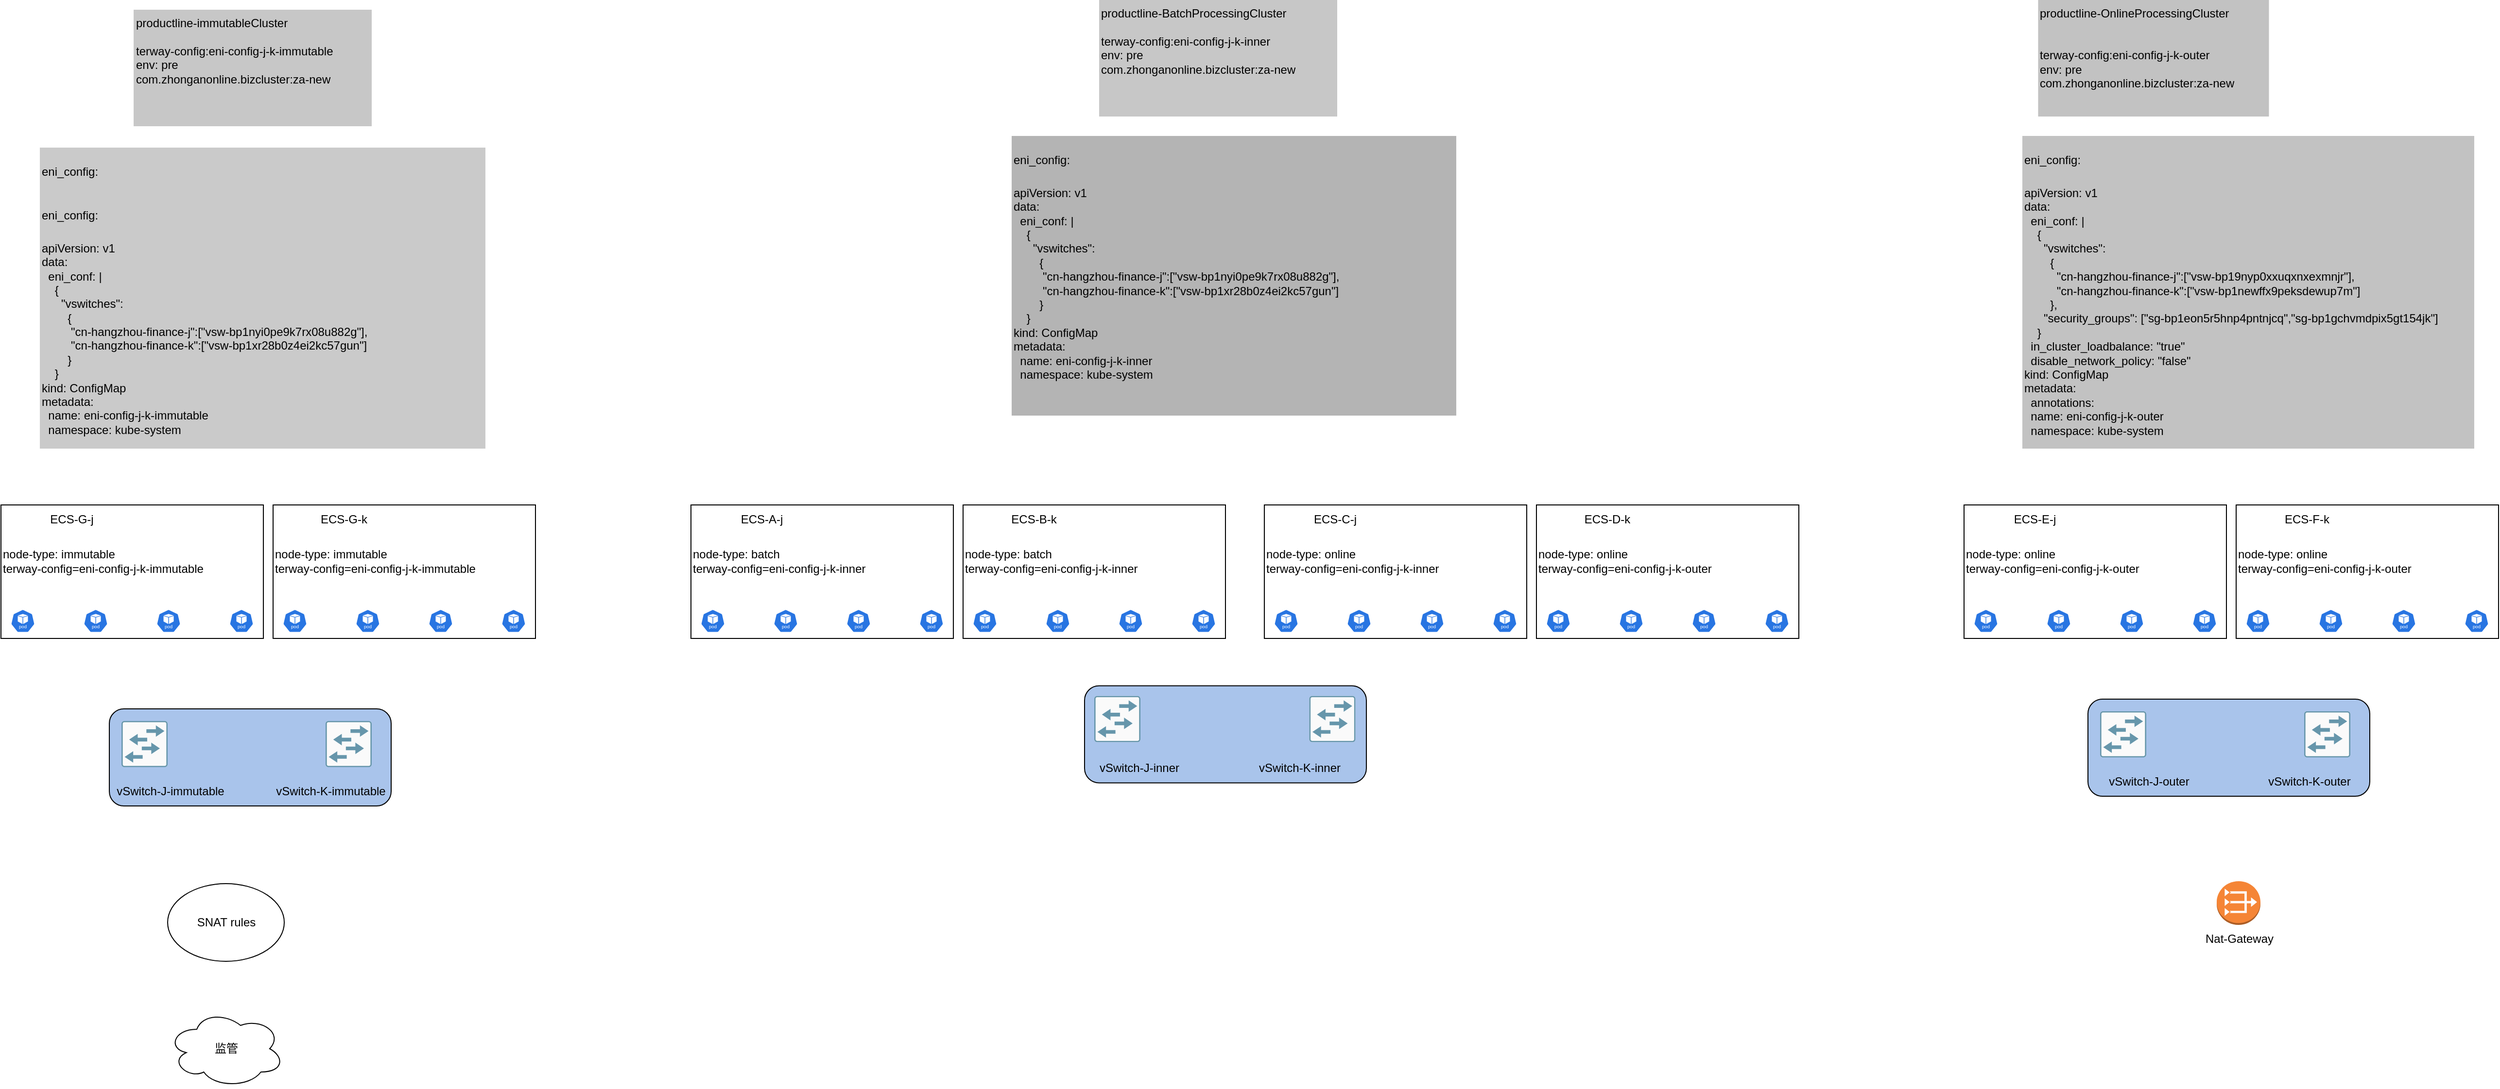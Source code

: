 <mxfile version="26.0.2">
  <diagram name="第 1 页" id="kJxC6Npdhp8nCNM10vmH">
    <mxGraphModel dx="3262" dy="2199" grid="1" gridSize="10" guides="1" tooltips="1" connect="1" arrows="1" fold="1" page="1" pageScale="1" pageWidth="827" pageHeight="1169" math="0" shadow="0">
      <root>
        <mxCell id="0" />
        <mxCell id="1" parent="0" />
        <mxCell id="A1YGVAfJYUu_LtT2yqfL-76" value="" style="rounded=1;whiteSpace=wrap;html=1;fillColor=#A9C4EB;" parent="1" vertex="1">
          <mxGeometry x="-628.5" y="340" width="290" height="100" as="geometry" />
        </mxCell>
        <mxCell id="A1YGVAfJYUu_LtT2yqfL-10" value="&lt;h1 style=&quot;margin-top: 0px;&quot;&gt;&lt;span style=&quot;font-size: 12px; font-weight: 400;&quot;&gt;eni_config:&lt;/span&gt;&lt;/h1&gt;&lt;div&gt;&lt;h1 style=&quot;margin-top: 0px;&quot;&gt;&lt;span style=&quot;font-size: 12px; font-weight: 400;&quot;&gt;eni_config:&lt;/span&gt;&lt;/h1&gt;&lt;div&gt;&lt;div&gt;apiVersion: v1&lt;/div&gt;&lt;div&gt;data:&lt;/div&gt;&lt;div&gt;&amp;nbsp; eni_conf: |&lt;/div&gt;&lt;div&gt;&amp;nbsp; &amp;nbsp; {&lt;/div&gt;&lt;div&gt;&amp;nbsp; &amp;nbsp; &amp;nbsp; &quot;vswitches&quot;:&lt;/div&gt;&lt;div&gt;&amp;nbsp; &amp;nbsp; &amp;nbsp; &amp;nbsp; {&lt;/div&gt;&lt;div&gt;&amp;nbsp; &amp;nbsp; &amp;nbsp; &amp;nbsp; &amp;nbsp;&quot;cn-hangzhou-finance-j&quot;:[&quot;vsw-bp1nyi0pe9k7rx08u882g&quot;],&lt;/div&gt;&lt;div&gt;&amp;nbsp; &amp;nbsp; &amp;nbsp; &amp;nbsp; &amp;nbsp;&quot;cn-hangzhou-finance-k&quot;:[&quot;vsw-bp1xr28b0z4ei2kc57gun&quot;]&lt;/div&gt;&lt;div&gt;&amp;nbsp; &amp;nbsp; &amp;nbsp; &amp;nbsp; }&lt;/div&gt;&lt;div&gt;&amp;nbsp; &amp;nbsp; }&lt;/div&gt;&lt;div&gt;kind: ConfigMap&lt;/div&gt;&lt;div&gt;metadata:&lt;/div&gt;&lt;div&gt;&amp;nbsp; name: eni-config-j-k-&lt;span style=&quot;text-align: center; background-color: transparent; color: light-dark(rgb(0, 0, 0), rgb(255, 255, 255));&quot;&gt;immutable&lt;/span&gt;&lt;/div&gt;&lt;div&gt;&amp;nbsp; namespace: kube-system&lt;/div&gt;&lt;/div&gt;&lt;div&gt;&lt;br&gt;&lt;/div&gt;&lt;/div&gt;" style="text;html=1;whiteSpace=wrap;overflow=hidden;rounded=0;fillColor=#CACACA;" parent="1" vertex="1">
          <mxGeometry x="-700" y="-238" width="458.5" height="310" as="geometry" />
        </mxCell>
        <mxCell id="A1YGVAfJYUu_LtT2yqfL-11" value="&lt;h1 style=&quot;margin-top: 0px;&quot;&gt;&lt;span style=&quot;font-size: 12px; font-weight: 400;&quot;&gt;eni_config:&lt;/span&gt;&lt;/h1&gt;&lt;div&gt;&lt;div&gt;apiVersion: v1&lt;/div&gt;&lt;div&gt;data:&lt;/div&gt;&lt;div&gt;&amp;nbsp; eni_conf: |&lt;/div&gt;&lt;div&gt;&amp;nbsp; &amp;nbsp; {&lt;/div&gt;&lt;div&gt;&amp;nbsp; &amp;nbsp; &amp;nbsp; &quot;vswitches&quot;:&lt;/div&gt;&lt;div&gt;&amp;nbsp; &amp;nbsp; &amp;nbsp; &amp;nbsp; {&lt;/div&gt;&lt;div&gt;&amp;nbsp; &amp;nbsp; &amp;nbsp; &amp;nbsp; &amp;nbsp; &quot;cn-hangzhou-finance-j&quot;:[&quot;vsw-bp19nyp0xxuqxnxexmnjr&quot;],&lt;/div&gt;&lt;div&gt;&amp;nbsp; &amp;nbsp; &amp;nbsp; &amp;nbsp; &amp;nbsp; &quot;cn-hangzhou-finance-k&quot;:[&quot;vsw-bp1newffx9peksdewup7m&quot;]&lt;/div&gt;&lt;div&gt;&amp;nbsp; &amp;nbsp; &amp;nbsp; &amp;nbsp; },&lt;/div&gt;&lt;div&gt;&amp;nbsp; &amp;nbsp; &amp;nbsp; &quot;security_groups&quot;: [&quot;sg-bp1eon5r5hnp4pntnjcq&quot;,&quot;sg-bp1gchvmdpix5gt154jk&quot;]&lt;/div&gt;&lt;div&gt;&amp;nbsp; &amp;nbsp; }&lt;/div&gt;&lt;div&gt;&amp;nbsp; in_cluster_loadbalance: &quot;true&quot;&lt;/div&gt;&lt;div&gt;&amp;nbsp; disable_network_policy: &quot;false&quot;&lt;/div&gt;&lt;div&gt;kind: ConfigMap&lt;/div&gt;&lt;div&gt;metadata:&lt;/div&gt;&lt;div&gt;&amp;nbsp; annotations:&lt;/div&gt;&lt;div&gt;&amp;nbsp; name: eni-config-j-k-outer&lt;/div&gt;&lt;div&gt;&amp;nbsp; namespace: kube-system&lt;/div&gt;&lt;/div&gt;&lt;div&gt;&lt;br&gt;&lt;/div&gt;" style="text;html=1;whiteSpace=wrap;overflow=hidden;rounded=0;fillColor=#C2C2C2;" parent="1" vertex="1">
          <mxGeometry x="1340" y="-250" width="465" height="322" as="geometry" />
        </mxCell>
        <mxCell id="A1YGVAfJYUu_LtT2yqfL-12" value="Nat-Gateway&lt;div&gt;&lt;br&gt;&lt;/div&gt;" style="outlineConnect=0;dashed=0;verticalLabelPosition=bottom;verticalAlign=top;align=center;html=1;shape=mxgraph.aws3.vpc_nat_gateway;fillColor=#F58536;gradientColor=none;" parent="1" vertex="1">
          <mxGeometry x="1540" y="517.5" width="45" height="45" as="geometry" />
        </mxCell>
        <mxCell id="A1YGVAfJYUu_LtT2yqfL-58" value="监管" style="ellipse;shape=cloud;whiteSpace=wrap;html=1;" parent="1" vertex="1">
          <mxGeometry x="-568.5" y="650" width="120" height="80" as="geometry" />
        </mxCell>
        <mxCell id="A1YGVAfJYUu_LtT2yqfL-59" value="" style="sketch=0;points=[[0.015,0.015,0],[0.985,0.015,0],[0.985,0.985,0],[0.015,0.985,0],[0.25,0,0],[0.5,0,0],[0.75,0,0],[1,0.25,0],[1,0.5,0],[1,0.75,0],[0.75,1,0],[0.5,1,0],[0.25,1,0],[0,0.75,0],[0,0.5,0],[0,0.25,0]];verticalLabelPosition=bottom;html=1;verticalAlign=top;aspect=fixed;align=center;pointerEvents=1;shape=mxgraph.cisco19.rect;prIcon=workgroup_switch;fillColor=#FAFAFA;strokeColor=#6696AB;" parent="1" vertex="1">
          <mxGeometry x="-616" y="352.5" width="47.5" height="47.5" as="geometry" />
        </mxCell>
        <mxCell id="A1YGVAfJYUu_LtT2yqfL-66" value="vSwitch-J-immutable" style="text;html=1;align=center;verticalAlign=middle;whiteSpace=wrap;rounded=0;" parent="1" vertex="1">
          <mxGeometry x="-628.5" y="410" width="125" height="30" as="geometry" />
        </mxCell>
        <mxCell id="A1YGVAfJYUu_LtT2yqfL-67" value="vSwitch-K-immutable" style="text;html=1;align=center;verticalAlign=middle;whiteSpace=wrap;rounded=0;" parent="1" vertex="1">
          <mxGeometry x="-458.5" y="410" width="115" height="30" as="geometry" />
        </mxCell>
        <mxCell id="A1YGVAfJYUu_LtT2yqfL-68" value="" style="sketch=0;points=[[0.015,0.015,0],[0.985,0.015,0],[0.985,0.985,0],[0.015,0.985,0],[0.25,0,0],[0.5,0,0],[0.75,0,0],[1,0.25,0],[1,0.5,0],[1,0.75,0],[0.75,1,0],[0.5,1,0],[0.25,1,0],[0,0.75,0],[0,0.5,0],[0,0.25,0]];verticalLabelPosition=bottom;html=1;verticalAlign=top;aspect=fixed;align=center;pointerEvents=1;shape=mxgraph.cisco19.rect;prIcon=workgroup_switch;fillColor=#FAFAFA;strokeColor=#6696AB;" parent="1" vertex="1">
          <mxGeometry x="-406" y="352.5" width="47.5" height="47.5" as="geometry" />
        </mxCell>
        <mxCell id="A1YGVAfJYUu_LtT2yqfL-77" value="&lt;h1 style=&quot;margin-top: 0px;&quot;&gt;&lt;span style=&quot;font-size: 12px; font-weight: 400;&quot;&gt;eni_config:&lt;/span&gt;&lt;/h1&gt;&lt;div&gt;&lt;div&gt;apiVersion: v1&lt;/div&gt;&lt;div&gt;data:&lt;/div&gt;&lt;div&gt;&amp;nbsp; eni_conf: |&lt;/div&gt;&lt;div&gt;&amp;nbsp; &amp;nbsp; {&lt;/div&gt;&lt;div&gt;&amp;nbsp; &amp;nbsp; &amp;nbsp; &quot;vswitches&quot;:&lt;/div&gt;&lt;div&gt;&amp;nbsp; &amp;nbsp; &amp;nbsp; &amp;nbsp; {&lt;/div&gt;&lt;div&gt;&amp;nbsp; &amp;nbsp; &amp;nbsp; &amp;nbsp; &amp;nbsp;&quot;cn-hangzhou-finance-j&quot;:[&quot;vsw-bp1nyi0pe9k7rx08u882g&quot;],&lt;/div&gt;&lt;div&gt;&amp;nbsp; &amp;nbsp; &amp;nbsp; &amp;nbsp; &amp;nbsp;&quot;cn-hangzhou-finance-k&quot;:[&quot;vsw-bp1xr28b0z4ei2kc57gun&quot;]&lt;/div&gt;&lt;div&gt;&amp;nbsp; &amp;nbsp; &amp;nbsp; &amp;nbsp; }&lt;/div&gt;&lt;div&gt;&amp;nbsp; &amp;nbsp; }&lt;/div&gt;&lt;div&gt;kind: ConfigMap&lt;/div&gt;&lt;div&gt;metadata:&lt;/div&gt;&lt;div&gt;&amp;nbsp; name: eni-config-j-k-inner&lt;/div&gt;&lt;div&gt;&amp;nbsp; namespace: kube-system&lt;/div&gt;&lt;/div&gt;&lt;div&gt;&lt;br&gt;&lt;/div&gt;" style="text;html=1;whiteSpace=wrap;overflow=hidden;rounded=0;shadow=0;fillColor=#B4B4B4;" parent="1" vertex="1">
          <mxGeometry x="300" y="-250" width="457.5" height="288" as="geometry" />
        </mxCell>
        <mxCell id="A1YGVAfJYUu_LtT2yqfL-96" value="" style="rounded=1;whiteSpace=wrap;html=1;fillColor=#A9C4EB;" parent="1" vertex="1">
          <mxGeometry x="375" y="316.25" width="290" height="100" as="geometry" />
        </mxCell>
        <mxCell id="A1YGVAfJYUu_LtT2yqfL-97" value="" style="sketch=0;points=[[0.015,0.015,0],[0.985,0.015,0],[0.985,0.985,0],[0.015,0.985,0],[0.25,0,0],[0.5,0,0],[0.75,0,0],[1,0.25,0],[1,0.5,0],[1,0.75,0],[0.75,1,0],[0.5,1,0],[0.25,1,0],[0,0.75,0],[0,0.5,0],[0,0.25,0]];verticalLabelPosition=bottom;html=1;verticalAlign=top;aspect=fixed;align=center;pointerEvents=1;shape=mxgraph.cisco19.rect;prIcon=workgroup_switch;fillColor=#FAFAFA;strokeColor=#6696AB;" parent="1" vertex="1">
          <mxGeometry x="385" y="326.75" width="47.5" height="47.5" as="geometry" />
        </mxCell>
        <mxCell id="A1YGVAfJYUu_LtT2yqfL-98" value="vSwitch-J-inner" style="text;html=1;align=center;verticalAlign=middle;whiteSpace=wrap;rounded=0;" parent="1" vertex="1">
          <mxGeometry x="368.75" y="386.25" width="125" height="30" as="geometry" />
        </mxCell>
        <mxCell id="A1YGVAfJYUu_LtT2yqfL-99" value="vSwitch-K-inner" style="text;html=1;align=center;verticalAlign=middle;whiteSpace=wrap;rounded=0;" parent="1" vertex="1">
          <mxGeometry x="538.75" y="386.25" width="115" height="30" as="geometry" />
        </mxCell>
        <mxCell id="A1YGVAfJYUu_LtT2yqfL-100" value="" style="sketch=0;points=[[0.015,0.015,0],[0.985,0.015,0],[0.985,0.985,0],[0.015,0.985,0],[0.25,0,0],[0.5,0,0],[0.75,0,0],[1,0.25,0],[1,0.5,0],[1,0.75,0],[0.75,1,0],[0.5,1,0],[0.25,1,0],[0,0.75,0],[0,0.5,0],[0,0.25,0]];verticalLabelPosition=bottom;html=1;verticalAlign=top;aspect=fixed;align=center;pointerEvents=1;shape=mxgraph.cisco19.rect;prIcon=workgroup_switch;fillColor=#FAFAFA;strokeColor=#6696AB;" parent="1" vertex="1">
          <mxGeometry x="606.25" y="326.75" width="47.5" height="47.5" as="geometry" />
        </mxCell>
        <mxCell id="A1YGVAfJYUu_LtT2yqfL-101" value="" style="rounded=1;whiteSpace=wrap;html=1;fillColor=#A9C4EB;" parent="1" vertex="1">
          <mxGeometry x="1407.5" y="330" width="290" height="100" as="geometry" />
        </mxCell>
        <mxCell id="A1YGVAfJYUu_LtT2yqfL-102" value="" style="sketch=0;points=[[0.015,0.015,0],[0.985,0.015,0],[0.985,0.985,0],[0.015,0.985,0],[0.25,0,0],[0.5,0,0],[0.75,0,0],[1,0.25,0],[1,0.5,0],[1,0.75,0],[0.75,1,0],[0.5,1,0],[0.25,1,0],[0,0.75,0],[0,0.5,0],[0,0.25,0]];verticalLabelPosition=bottom;html=1;verticalAlign=top;aspect=fixed;align=center;pointerEvents=1;shape=mxgraph.cisco19.rect;prIcon=workgroup_switch;fillColor=#FAFAFA;strokeColor=#6696AB;" parent="1" vertex="1">
          <mxGeometry x="1420" y="342.5" width="47.5" height="47.5" as="geometry" />
        </mxCell>
        <mxCell id="A1YGVAfJYUu_LtT2yqfL-103" value="vSwitch-J-outer" style="text;html=1;align=center;verticalAlign=middle;whiteSpace=wrap;rounded=0;" parent="1" vertex="1">
          <mxGeometry x="1407.5" y="400" width="125" height="30" as="geometry" />
        </mxCell>
        <mxCell id="A1YGVAfJYUu_LtT2yqfL-104" value="vSwitch-K-outer" style="text;html=1;align=center;verticalAlign=middle;whiteSpace=wrap;rounded=0;" parent="1" vertex="1">
          <mxGeometry x="1577.5" y="400" width="115" height="30" as="geometry" />
        </mxCell>
        <mxCell id="A1YGVAfJYUu_LtT2yqfL-105" value="" style="sketch=0;points=[[0.015,0.015,0],[0.985,0.015,0],[0.985,0.985,0],[0.015,0.985,0],[0.25,0,0],[0.5,0,0],[0.75,0,0],[1,0.25,0],[1,0.5,0],[1,0.75,0],[0.75,1,0],[0.5,1,0],[0.25,1,0],[0,0.75,0],[0,0.5,0],[0,0.25,0]];verticalLabelPosition=bottom;html=1;verticalAlign=top;aspect=fixed;align=center;pointerEvents=1;shape=mxgraph.cisco19.rect;prIcon=workgroup_switch;fillColor=#FAFAFA;strokeColor=#6696AB;" parent="1" vertex="1">
          <mxGeometry x="1630" y="342.5" width="47.5" height="47.5" as="geometry" />
        </mxCell>
        <mxCell id="A1YGVAfJYUu_LtT2yqfL-107" value="productline-BatchProcessingCluster&lt;div&gt;&lt;br&gt;&lt;/div&gt;&lt;div&gt;terway-config:eni-config-j-k-inner&lt;/div&gt;&lt;div&gt;env: pre&lt;/div&gt;&lt;div&gt;com.zhonganonline.bizcluster:za-new&lt;/div&gt;" style="text;html=1;whiteSpace=wrap;overflow=hidden;rounded=0;fillColor=#C7C7C7;" parent="1" vertex="1">
          <mxGeometry x="390" y="-390" width="245" height="120" as="geometry" />
        </mxCell>
        <mxCell id="A1YGVAfJYUu_LtT2yqfL-108" value="productline-OnlineProcessingCluster&lt;div&gt;&lt;br&gt;&lt;/div&gt;&lt;div&gt;&lt;br&gt;&lt;/div&gt;&lt;div&gt;&lt;div&gt;terway-config:eni-config-j-k-outer&lt;/div&gt;&lt;div&gt;env: pre&lt;/div&gt;&lt;div&gt;com.zhonganonline.bizcluster:za-new&lt;/div&gt;&lt;/div&gt;" style="text;html=1;whiteSpace=wrap;overflow=hidden;rounded=0;fillColor=#C2C2C2;" parent="1" vertex="1">
          <mxGeometry x="1356.25" y="-390" width="237.5" height="120" as="geometry" />
        </mxCell>
        <mxCell id="-Lj7xmVzGtkv0svPta-1-4" value="" style="group" vertex="1" connectable="0" parent="1">
          <mxGeometry x="-30" y="130" width="270" height="137.5" as="geometry" />
        </mxCell>
        <mxCell id="A1YGVAfJYUu_LtT2yqfL-1" value="" style="rounded=0;whiteSpace=wrap;html=1;" parent="-Lj7xmVzGtkv0svPta-1-4" vertex="1">
          <mxGeometry width="270" height="137.5" as="geometry" />
        </mxCell>
        <mxCell id="A1YGVAfJYUu_LtT2yqfL-13" value="" style="aspect=fixed;sketch=0;html=1;dashed=0;whitespace=wrap;verticalLabelPosition=bottom;verticalAlign=top;fillColor=#2875E2;strokeColor=#ffffff;points=[[0.005,0.63,0],[0.1,0.2,0],[0.9,0.2,0],[0.5,0,0],[0.995,0.63,0],[0.72,0.99,0],[0.5,1,0],[0.28,0.99,0]];shape=mxgraph.kubernetes.icon2;kubernetesLabel=1;prIcon=pod" parent="-Lj7xmVzGtkv0svPta-1-4" vertex="1">
          <mxGeometry x="10" y="107.5" width="25" height="24" as="geometry" />
        </mxCell>
        <mxCell id="A1YGVAfJYUu_LtT2yqfL-14" value="" style="aspect=fixed;sketch=0;html=1;dashed=0;whitespace=wrap;verticalLabelPosition=bottom;verticalAlign=top;fillColor=#2875E2;strokeColor=#ffffff;points=[[0.005,0.63,0],[0.1,0.2,0],[0.9,0.2,0],[0.5,0,0],[0.995,0.63,0],[0.72,0.99,0],[0.5,1,0],[0.28,0.99,0]];shape=mxgraph.kubernetes.icon2;kubernetesLabel=1;prIcon=pod" parent="-Lj7xmVzGtkv0svPta-1-4" vertex="1">
          <mxGeometry x="85" y="107.5" width="25" height="24" as="geometry" />
        </mxCell>
        <mxCell id="A1YGVAfJYUu_LtT2yqfL-15" value="" style="aspect=fixed;sketch=0;html=1;dashed=0;whitespace=wrap;verticalLabelPosition=bottom;verticalAlign=top;fillColor=#2875E2;strokeColor=#ffffff;points=[[0.005,0.63,0],[0.1,0.2,0],[0.9,0.2,0],[0.5,0,0],[0.995,0.63,0],[0.72,0.99,0],[0.5,1,0],[0.28,0.99,0]];shape=mxgraph.kubernetes.icon2;kubernetesLabel=1;prIcon=pod" parent="-Lj7xmVzGtkv0svPta-1-4" vertex="1">
          <mxGeometry x="235" y="107.5" width="25" height="24" as="geometry" />
        </mxCell>
        <mxCell id="A1YGVAfJYUu_LtT2yqfL-16" value="" style="aspect=fixed;sketch=0;html=1;dashed=0;whitespace=wrap;verticalLabelPosition=bottom;verticalAlign=top;fillColor=#2875E2;strokeColor=#ffffff;points=[[0.005,0.63,0],[0.1,0.2,0],[0.9,0.2,0],[0.5,0,0],[0.995,0.63,0],[0.72,0.99,0],[0.5,1,0],[0.28,0.99,0]];shape=mxgraph.kubernetes.icon2;kubernetesLabel=1;prIcon=pod" parent="-Lj7xmVzGtkv0svPta-1-4" vertex="1">
          <mxGeometry x="160" y="107.5" width="25" height="24" as="geometry" />
        </mxCell>
        <mxCell id="A1YGVAfJYUu_LtT2yqfL-38" value="ECS-A-j" style="text;html=1;align=center;verticalAlign=middle;whiteSpace=wrap;rounded=0;" parent="-Lj7xmVzGtkv0svPta-1-4" vertex="1">
          <mxGeometry x="42.5" width="60" height="30" as="geometry" />
        </mxCell>
        <mxCell id="A1YGVAfJYUu_LtT2yqfL-114" value="node-type: batch&lt;div&gt;terway-config=eni-config-j-k-inner&lt;/div&gt;" style="text;html=1;align=left;verticalAlign=middle;whiteSpace=wrap;rounded=0;" parent="-Lj7xmVzGtkv0svPta-1-4" vertex="1">
          <mxGeometry y="37.5" width="220" height="41.25" as="geometry" />
        </mxCell>
        <mxCell id="-Lj7xmVzGtkv0svPta-1-7" value="" style="group" vertex="1" connectable="0" parent="1">
          <mxGeometry x="250" y="130" width="270" height="137.5" as="geometry" />
        </mxCell>
        <mxCell id="-Lj7xmVzGtkv0svPta-1-8" value="" style="rounded=0;whiteSpace=wrap;html=1;" vertex="1" parent="-Lj7xmVzGtkv0svPta-1-7">
          <mxGeometry width="270" height="137.5" as="geometry" />
        </mxCell>
        <mxCell id="-Lj7xmVzGtkv0svPta-1-9" value="" style="aspect=fixed;sketch=0;html=1;dashed=0;whitespace=wrap;verticalLabelPosition=bottom;verticalAlign=top;fillColor=#2875E2;strokeColor=#ffffff;points=[[0.005,0.63,0],[0.1,0.2,0],[0.9,0.2,0],[0.5,0,0],[0.995,0.63,0],[0.72,0.99,0],[0.5,1,0],[0.28,0.99,0]];shape=mxgraph.kubernetes.icon2;kubernetesLabel=1;prIcon=pod" vertex="1" parent="-Lj7xmVzGtkv0svPta-1-7">
          <mxGeometry x="10" y="107.5" width="25" height="24" as="geometry" />
        </mxCell>
        <mxCell id="-Lj7xmVzGtkv0svPta-1-10" value="" style="aspect=fixed;sketch=0;html=1;dashed=0;whitespace=wrap;verticalLabelPosition=bottom;verticalAlign=top;fillColor=#2875E2;strokeColor=#ffffff;points=[[0.005,0.63,0],[0.1,0.2,0],[0.9,0.2,0],[0.5,0,0],[0.995,0.63,0],[0.72,0.99,0],[0.5,1,0],[0.28,0.99,0]];shape=mxgraph.kubernetes.icon2;kubernetesLabel=1;prIcon=pod" vertex="1" parent="-Lj7xmVzGtkv0svPta-1-7">
          <mxGeometry x="85" y="107.5" width="25" height="24" as="geometry" />
        </mxCell>
        <mxCell id="-Lj7xmVzGtkv0svPta-1-11" value="" style="aspect=fixed;sketch=0;html=1;dashed=0;whitespace=wrap;verticalLabelPosition=bottom;verticalAlign=top;fillColor=#2875E2;strokeColor=#ffffff;points=[[0.005,0.63,0],[0.1,0.2,0],[0.9,0.2,0],[0.5,0,0],[0.995,0.63,0],[0.72,0.99,0],[0.5,1,0],[0.28,0.99,0]];shape=mxgraph.kubernetes.icon2;kubernetesLabel=1;prIcon=pod" vertex="1" parent="-Lj7xmVzGtkv0svPta-1-7">
          <mxGeometry x="235" y="107.5" width="25" height="24" as="geometry" />
        </mxCell>
        <mxCell id="-Lj7xmVzGtkv0svPta-1-12" value="" style="aspect=fixed;sketch=0;html=1;dashed=0;whitespace=wrap;verticalLabelPosition=bottom;verticalAlign=top;fillColor=#2875E2;strokeColor=#ffffff;points=[[0.005,0.63,0],[0.1,0.2,0],[0.9,0.2,0],[0.5,0,0],[0.995,0.63,0],[0.72,0.99,0],[0.5,1,0],[0.28,0.99,0]];shape=mxgraph.kubernetes.icon2;kubernetesLabel=1;prIcon=pod" vertex="1" parent="-Lj7xmVzGtkv0svPta-1-7">
          <mxGeometry x="160" y="107.5" width="25" height="24" as="geometry" />
        </mxCell>
        <mxCell id="-Lj7xmVzGtkv0svPta-1-13" value="ECS-B-k" style="text;html=1;align=center;verticalAlign=middle;whiteSpace=wrap;rounded=0;" vertex="1" parent="-Lj7xmVzGtkv0svPta-1-7">
          <mxGeometry x="42.5" width="60" height="30" as="geometry" />
        </mxCell>
        <mxCell id="-Lj7xmVzGtkv0svPta-1-14" value="node-type: batch&lt;div&gt;terway-config=eni-config-j-k-inner&lt;/div&gt;" style="text;html=1;align=left;verticalAlign=middle;whiteSpace=wrap;rounded=0;" vertex="1" parent="-Lj7xmVzGtkv0svPta-1-7">
          <mxGeometry y="37.5" width="220" height="41.25" as="geometry" />
        </mxCell>
        <mxCell id="-Lj7xmVzGtkv0svPta-1-16" value="" style="group" vertex="1" connectable="0" parent="1">
          <mxGeometry x="560" y="130" width="270" height="137.5" as="geometry" />
        </mxCell>
        <mxCell id="-Lj7xmVzGtkv0svPta-1-17" value="" style="rounded=0;whiteSpace=wrap;html=1;" vertex="1" parent="-Lj7xmVzGtkv0svPta-1-16">
          <mxGeometry width="270" height="137.5" as="geometry" />
        </mxCell>
        <mxCell id="-Lj7xmVzGtkv0svPta-1-18" value="" style="aspect=fixed;sketch=0;html=1;dashed=0;whitespace=wrap;verticalLabelPosition=bottom;verticalAlign=top;fillColor=#2875E2;strokeColor=#ffffff;points=[[0.005,0.63,0],[0.1,0.2,0],[0.9,0.2,0],[0.5,0,0],[0.995,0.63,0],[0.72,0.99,0],[0.5,1,0],[0.28,0.99,0]];shape=mxgraph.kubernetes.icon2;kubernetesLabel=1;prIcon=pod" vertex="1" parent="-Lj7xmVzGtkv0svPta-1-16">
          <mxGeometry x="10" y="107.5" width="25" height="24" as="geometry" />
        </mxCell>
        <mxCell id="-Lj7xmVzGtkv0svPta-1-19" value="" style="aspect=fixed;sketch=0;html=1;dashed=0;whitespace=wrap;verticalLabelPosition=bottom;verticalAlign=top;fillColor=#2875E2;strokeColor=#ffffff;points=[[0.005,0.63,0],[0.1,0.2,0],[0.9,0.2,0],[0.5,0,0],[0.995,0.63,0],[0.72,0.99,0],[0.5,1,0],[0.28,0.99,0]];shape=mxgraph.kubernetes.icon2;kubernetesLabel=1;prIcon=pod" vertex="1" parent="-Lj7xmVzGtkv0svPta-1-16">
          <mxGeometry x="85" y="107.5" width="25" height="24" as="geometry" />
        </mxCell>
        <mxCell id="-Lj7xmVzGtkv0svPta-1-20" value="" style="aspect=fixed;sketch=0;html=1;dashed=0;whitespace=wrap;verticalLabelPosition=bottom;verticalAlign=top;fillColor=#2875E2;strokeColor=#ffffff;points=[[0.005,0.63,0],[0.1,0.2,0],[0.9,0.2,0],[0.5,0,0],[0.995,0.63,0],[0.72,0.99,0],[0.5,1,0],[0.28,0.99,0]];shape=mxgraph.kubernetes.icon2;kubernetesLabel=1;prIcon=pod" vertex="1" parent="-Lj7xmVzGtkv0svPta-1-16">
          <mxGeometry x="235" y="107.5" width="25" height="24" as="geometry" />
        </mxCell>
        <mxCell id="-Lj7xmVzGtkv0svPta-1-21" value="" style="aspect=fixed;sketch=0;html=1;dashed=0;whitespace=wrap;verticalLabelPosition=bottom;verticalAlign=top;fillColor=#2875E2;strokeColor=#ffffff;points=[[0.005,0.63,0],[0.1,0.2,0],[0.9,0.2,0],[0.5,0,0],[0.995,0.63,0],[0.72,0.99,0],[0.5,1,0],[0.28,0.99,0]];shape=mxgraph.kubernetes.icon2;kubernetesLabel=1;prIcon=pod" vertex="1" parent="-Lj7xmVzGtkv0svPta-1-16">
          <mxGeometry x="160" y="107.5" width="25" height="24" as="geometry" />
        </mxCell>
        <mxCell id="-Lj7xmVzGtkv0svPta-1-22" value="ECS-C-j" style="text;html=1;align=center;verticalAlign=middle;whiteSpace=wrap;rounded=0;" vertex="1" parent="-Lj7xmVzGtkv0svPta-1-16">
          <mxGeometry x="42.5" width="60" height="30" as="geometry" />
        </mxCell>
        <mxCell id="-Lj7xmVzGtkv0svPta-1-23" value="node-type: online&lt;div&gt;terway-config=eni-config-j-k-inner&lt;/div&gt;" style="text;html=1;align=left;verticalAlign=middle;whiteSpace=wrap;rounded=0;" vertex="1" parent="-Lj7xmVzGtkv0svPta-1-16">
          <mxGeometry y="37.5" width="220" height="41.25" as="geometry" />
        </mxCell>
        <mxCell id="-Lj7xmVzGtkv0svPta-1-24" value="SNAT rules" style="ellipse;whiteSpace=wrap;html=1;" vertex="1" parent="1">
          <mxGeometry x="-568.5" y="520" width="120" height="80" as="geometry" />
        </mxCell>
        <mxCell id="-Lj7xmVzGtkv0svPta-1-25" value="" style="group" vertex="1" connectable="0" parent="1">
          <mxGeometry x="840" y="130" width="270" height="137.5" as="geometry" />
        </mxCell>
        <mxCell id="-Lj7xmVzGtkv0svPta-1-26" value="" style="rounded=0;whiteSpace=wrap;html=1;" vertex="1" parent="-Lj7xmVzGtkv0svPta-1-25">
          <mxGeometry width="270" height="137.5" as="geometry" />
        </mxCell>
        <mxCell id="-Lj7xmVzGtkv0svPta-1-27" value="" style="aspect=fixed;sketch=0;html=1;dashed=0;whitespace=wrap;verticalLabelPosition=bottom;verticalAlign=top;fillColor=#2875E2;strokeColor=#ffffff;points=[[0.005,0.63,0],[0.1,0.2,0],[0.9,0.2,0],[0.5,0,0],[0.995,0.63,0],[0.72,0.99,0],[0.5,1,0],[0.28,0.99,0]];shape=mxgraph.kubernetes.icon2;kubernetesLabel=1;prIcon=pod" vertex="1" parent="-Lj7xmVzGtkv0svPta-1-25">
          <mxGeometry x="10" y="107.5" width="25" height="24" as="geometry" />
        </mxCell>
        <mxCell id="-Lj7xmVzGtkv0svPta-1-28" value="" style="aspect=fixed;sketch=0;html=1;dashed=0;whitespace=wrap;verticalLabelPosition=bottom;verticalAlign=top;fillColor=#2875E2;strokeColor=#ffffff;points=[[0.005,0.63,0],[0.1,0.2,0],[0.9,0.2,0],[0.5,0,0],[0.995,0.63,0],[0.72,0.99,0],[0.5,1,0],[0.28,0.99,0]];shape=mxgraph.kubernetes.icon2;kubernetesLabel=1;prIcon=pod" vertex="1" parent="-Lj7xmVzGtkv0svPta-1-25">
          <mxGeometry x="85" y="107.5" width="25" height="24" as="geometry" />
        </mxCell>
        <mxCell id="-Lj7xmVzGtkv0svPta-1-29" value="" style="aspect=fixed;sketch=0;html=1;dashed=0;whitespace=wrap;verticalLabelPosition=bottom;verticalAlign=top;fillColor=#2875E2;strokeColor=#ffffff;points=[[0.005,0.63,0],[0.1,0.2,0],[0.9,0.2,0],[0.5,0,0],[0.995,0.63,0],[0.72,0.99,0],[0.5,1,0],[0.28,0.99,0]];shape=mxgraph.kubernetes.icon2;kubernetesLabel=1;prIcon=pod" vertex="1" parent="-Lj7xmVzGtkv0svPta-1-25">
          <mxGeometry x="235" y="107.5" width="25" height="24" as="geometry" />
        </mxCell>
        <mxCell id="-Lj7xmVzGtkv0svPta-1-30" value="" style="aspect=fixed;sketch=0;html=1;dashed=0;whitespace=wrap;verticalLabelPosition=bottom;verticalAlign=top;fillColor=#2875E2;strokeColor=#ffffff;points=[[0.005,0.63,0],[0.1,0.2,0],[0.9,0.2,0],[0.5,0,0],[0.995,0.63,0],[0.72,0.99,0],[0.5,1,0],[0.28,0.99,0]];shape=mxgraph.kubernetes.icon2;kubernetesLabel=1;prIcon=pod" vertex="1" parent="-Lj7xmVzGtkv0svPta-1-25">
          <mxGeometry x="160" y="107.5" width="25" height="24" as="geometry" />
        </mxCell>
        <mxCell id="-Lj7xmVzGtkv0svPta-1-31" value="ECS-D-k" style="text;html=1;align=center;verticalAlign=middle;whiteSpace=wrap;rounded=0;" vertex="1" parent="-Lj7xmVzGtkv0svPta-1-25">
          <mxGeometry x="42.5" width="60" height="30" as="geometry" />
        </mxCell>
        <mxCell id="-Lj7xmVzGtkv0svPta-1-32" value="node-type: online&lt;div&gt;terway-config=eni-config-j-k-outer&lt;/div&gt;" style="text;html=1;align=left;verticalAlign=middle;whiteSpace=wrap;rounded=0;" vertex="1" parent="-Lj7xmVzGtkv0svPta-1-25">
          <mxGeometry y="37.5" width="220" height="41.25" as="geometry" />
        </mxCell>
        <mxCell id="-Lj7xmVzGtkv0svPta-1-33" value="" style="group" vertex="1" connectable="0" parent="1">
          <mxGeometry x="-740" y="130" width="270" height="137.5" as="geometry" />
        </mxCell>
        <mxCell id="-Lj7xmVzGtkv0svPta-1-34" value="" style="rounded=0;whiteSpace=wrap;html=1;" vertex="1" parent="-Lj7xmVzGtkv0svPta-1-33">
          <mxGeometry width="270" height="137.5" as="geometry" />
        </mxCell>
        <mxCell id="-Lj7xmVzGtkv0svPta-1-35" value="" style="aspect=fixed;sketch=0;html=1;dashed=0;whitespace=wrap;verticalLabelPosition=bottom;verticalAlign=top;fillColor=#2875E2;strokeColor=#ffffff;points=[[0.005,0.63,0],[0.1,0.2,0],[0.9,0.2,0],[0.5,0,0],[0.995,0.63,0],[0.72,0.99,0],[0.5,1,0],[0.28,0.99,0]];shape=mxgraph.kubernetes.icon2;kubernetesLabel=1;prIcon=pod" vertex="1" parent="-Lj7xmVzGtkv0svPta-1-33">
          <mxGeometry x="10" y="107.5" width="25" height="24" as="geometry" />
        </mxCell>
        <mxCell id="-Lj7xmVzGtkv0svPta-1-36" value="" style="aspect=fixed;sketch=0;html=1;dashed=0;whitespace=wrap;verticalLabelPosition=bottom;verticalAlign=top;fillColor=#2875E2;strokeColor=#ffffff;points=[[0.005,0.63,0],[0.1,0.2,0],[0.9,0.2,0],[0.5,0,0],[0.995,0.63,0],[0.72,0.99,0],[0.5,1,0],[0.28,0.99,0]];shape=mxgraph.kubernetes.icon2;kubernetesLabel=1;prIcon=pod" vertex="1" parent="-Lj7xmVzGtkv0svPta-1-33">
          <mxGeometry x="85" y="107.5" width="25" height="24" as="geometry" />
        </mxCell>
        <mxCell id="-Lj7xmVzGtkv0svPta-1-37" value="" style="aspect=fixed;sketch=0;html=1;dashed=0;whitespace=wrap;verticalLabelPosition=bottom;verticalAlign=top;fillColor=#2875E2;strokeColor=#ffffff;points=[[0.005,0.63,0],[0.1,0.2,0],[0.9,0.2,0],[0.5,0,0],[0.995,0.63,0],[0.72,0.99,0],[0.5,1,0],[0.28,0.99,0]];shape=mxgraph.kubernetes.icon2;kubernetesLabel=1;prIcon=pod" vertex="1" parent="-Lj7xmVzGtkv0svPta-1-33">
          <mxGeometry x="235" y="107.5" width="25" height="24" as="geometry" />
        </mxCell>
        <mxCell id="-Lj7xmVzGtkv0svPta-1-38" value="" style="aspect=fixed;sketch=0;html=1;dashed=0;whitespace=wrap;verticalLabelPosition=bottom;verticalAlign=top;fillColor=#2875E2;strokeColor=#ffffff;points=[[0.005,0.63,0],[0.1,0.2,0],[0.9,0.2,0],[0.5,0,0],[0.995,0.63,0],[0.72,0.99,0],[0.5,1,0],[0.28,0.99,0]];shape=mxgraph.kubernetes.icon2;kubernetesLabel=1;prIcon=pod" vertex="1" parent="-Lj7xmVzGtkv0svPta-1-33">
          <mxGeometry x="160" y="107.5" width="25" height="24" as="geometry" />
        </mxCell>
        <mxCell id="-Lj7xmVzGtkv0svPta-1-39" value="ECS-G-j" style="text;html=1;align=center;verticalAlign=middle;whiteSpace=wrap;rounded=0;" vertex="1" parent="-Lj7xmVzGtkv0svPta-1-33">
          <mxGeometry x="42.5" width="60" height="30" as="geometry" />
        </mxCell>
        <mxCell id="-Lj7xmVzGtkv0svPta-1-40" value="node-type:&amp;nbsp;&lt;span style=&quot;text-align: center;&quot;&gt;immutable&lt;/span&gt;&lt;div&gt;terway-config=eni-config-j-k-&lt;span style=&quot;text-align: center; background-color: transparent; color: light-dark(rgb(0, 0, 0), rgb(255, 255, 255));&quot;&gt;immutable&lt;/span&gt;&lt;/div&gt;" style="text;html=1;align=left;verticalAlign=middle;whiteSpace=wrap;rounded=0;" vertex="1" parent="-Lj7xmVzGtkv0svPta-1-33">
          <mxGeometry y="37.5" width="220" height="41.25" as="geometry" />
        </mxCell>
        <mxCell id="-Lj7xmVzGtkv0svPta-1-41" value="" style="group" vertex="1" connectable="0" parent="1">
          <mxGeometry x="-460" y="130" width="270" height="137.5" as="geometry" />
        </mxCell>
        <mxCell id="-Lj7xmVzGtkv0svPta-1-42" value="" style="rounded=0;whiteSpace=wrap;html=1;" vertex="1" parent="-Lj7xmVzGtkv0svPta-1-41">
          <mxGeometry width="270" height="137.5" as="geometry" />
        </mxCell>
        <mxCell id="-Lj7xmVzGtkv0svPta-1-43" value="" style="aspect=fixed;sketch=0;html=1;dashed=0;whitespace=wrap;verticalLabelPosition=bottom;verticalAlign=top;fillColor=#2875E2;strokeColor=#ffffff;points=[[0.005,0.63,0],[0.1,0.2,0],[0.9,0.2,0],[0.5,0,0],[0.995,0.63,0],[0.72,0.99,0],[0.5,1,0],[0.28,0.99,0]];shape=mxgraph.kubernetes.icon2;kubernetesLabel=1;prIcon=pod" vertex="1" parent="-Lj7xmVzGtkv0svPta-1-41">
          <mxGeometry x="10" y="107.5" width="25" height="24" as="geometry" />
        </mxCell>
        <mxCell id="-Lj7xmVzGtkv0svPta-1-44" value="" style="aspect=fixed;sketch=0;html=1;dashed=0;whitespace=wrap;verticalLabelPosition=bottom;verticalAlign=top;fillColor=#2875E2;strokeColor=#ffffff;points=[[0.005,0.63,0],[0.1,0.2,0],[0.9,0.2,0],[0.5,0,0],[0.995,0.63,0],[0.72,0.99,0],[0.5,1,0],[0.28,0.99,0]];shape=mxgraph.kubernetes.icon2;kubernetesLabel=1;prIcon=pod" vertex="1" parent="-Lj7xmVzGtkv0svPta-1-41">
          <mxGeometry x="85" y="107.5" width="25" height="24" as="geometry" />
        </mxCell>
        <mxCell id="-Lj7xmVzGtkv0svPta-1-45" value="" style="aspect=fixed;sketch=0;html=1;dashed=0;whitespace=wrap;verticalLabelPosition=bottom;verticalAlign=top;fillColor=#2875E2;strokeColor=#ffffff;points=[[0.005,0.63,0],[0.1,0.2,0],[0.9,0.2,0],[0.5,0,0],[0.995,0.63,0],[0.72,0.99,0],[0.5,1,0],[0.28,0.99,0]];shape=mxgraph.kubernetes.icon2;kubernetesLabel=1;prIcon=pod" vertex="1" parent="-Lj7xmVzGtkv0svPta-1-41">
          <mxGeometry x="235" y="107.5" width="25" height="24" as="geometry" />
        </mxCell>
        <mxCell id="-Lj7xmVzGtkv0svPta-1-46" value="" style="aspect=fixed;sketch=0;html=1;dashed=0;whitespace=wrap;verticalLabelPosition=bottom;verticalAlign=top;fillColor=#2875E2;strokeColor=#ffffff;points=[[0.005,0.63,0],[0.1,0.2,0],[0.9,0.2,0],[0.5,0,0],[0.995,0.63,0],[0.72,0.99,0],[0.5,1,0],[0.28,0.99,0]];shape=mxgraph.kubernetes.icon2;kubernetesLabel=1;prIcon=pod" vertex="1" parent="-Lj7xmVzGtkv0svPta-1-41">
          <mxGeometry x="160" y="107.5" width="25" height="24" as="geometry" />
        </mxCell>
        <mxCell id="-Lj7xmVzGtkv0svPta-1-47" value="ECS-G-k" style="text;html=1;align=center;verticalAlign=middle;whiteSpace=wrap;rounded=0;" vertex="1" parent="-Lj7xmVzGtkv0svPta-1-41">
          <mxGeometry x="42.5" width="60" height="30" as="geometry" />
        </mxCell>
        <mxCell id="-Lj7xmVzGtkv0svPta-1-48" value="node-type:&amp;nbsp;&lt;span style=&quot;text-align: center;&quot;&gt;immutable&lt;/span&gt;&lt;div&gt;terway-config=eni-config-j-k-&lt;span style=&quot;text-align: center; background-color: transparent; color: light-dark(rgb(0, 0, 0), rgb(255, 255, 255));&quot;&gt;immutable&lt;/span&gt;&lt;/div&gt;" style="text;html=1;align=left;verticalAlign=middle;whiteSpace=wrap;rounded=0;" vertex="1" parent="-Lj7xmVzGtkv0svPta-1-41">
          <mxGeometry y="37.5" width="220" height="41.25" as="geometry" />
        </mxCell>
        <mxCell id="-Lj7xmVzGtkv0svPta-1-74" value="" style="group" vertex="1" connectable="0" parent="1">
          <mxGeometry x="1280" y="130" width="270" height="137.5" as="geometry" />
        </mxCell>
        <mxCell id="-Lj7xmVzGtkv0svPta-1-75" value="" style="rounded=0;whiteSpace=wrap;html=1;" vertex="1" parent="-Lj7xmVzGtkv0svPta-1-74">
          <mxGeometry width="270" height="137.5" as="geometry" />
        </mxCell>
        <mxCell id="-Lj7xmVzGtkv0svPta-1-76" value="" style="aspect=fixed;sketch=0;html=1;dashed=0;whitespace=wrap;verticalLabelPosition=bottom;verticalAlign=top;fillColor=#2875E2;strokeColor=#ffffff;points=[[0.005,0.63,0],[0.1,0.2,0],[0.9,0.2,0],[0.5,0,0],[0.995,0.63,0],[0.72,0.99,0],[0.5,1,0],[0.28,0.99,0]];shape=mxgraph.kubernetes.icon2;kubernetesLabel=1;prIcon=pod" vertex="1" parent="-Lj7xmVzGtkv0svPta-1-74">
          <mxGeometry x="10" y="107.5" width="25" height="24" as="geometry" />
        </mxCell>
        <mxCell id="-Lj7xmVzGtkv0svPta-1-77" value="" style="aspect=fixed;sketch=0;html=1;dashed=0;whitespace=wrap;verticalLabelPosition=bottom;verticalAlign=top;fillColor=#2875E2;strokeColor=#ffffff;points=[[0.005,0.63,0],[0.1,0.2,0],[0.9,0.2,0],[0.5,0,0],[0.995,0.63,0],[0.72,0.99,0],[0.5,1,0],[0.28,0.99,0]];shape=mxgraph.kubernetes.icon2;kubernetesLabel=1;prIcon=pod" vertex="1" parent="-Lj7xmVzGtkv0svPta-1-74">
          <mxGeometry x="85" y="107.5" width="25" height="24" as="geometry" />
        </mxCell>
        <mxCell id="-Lj7xmVzGtkv0svPta-1-78" value="" style="aspect=fixed;sketch=0;html=1;dashed=0;whitespace=wrap;verticalLabelPosition=bottom;verticalAlign=top;fillColor=#2875E2;strokeColor=#ffffff;points=[[0.005,0.63,0],[0.1,0.2,0],[0.9,0.2,0],[0.5,0,0],[0.995,0.63,0],[0.72,0.99,0],[0.5,1,0],[0.28,0.99,0]];shape=mxgraph.kubernetes.icon2;kubernetesLabel=1;prIcon=pod" vertex="1" parent="-Lj7xmVzGtkv0svPta-1-74">
          <mxGeometry x="235" y="107.5" width="25" height="24" as="geometry" />
        </mxCell>
        <mxCell id="-Lj7xmVzGtkv0svPta-1-79" value="" style="aspect=fixed;sketch=0;html=1;dashed=0;whitespace=wrap;verticalLabelPosition=bottom;verticalAlign=top;fillColor=#2875E2;strokeColor=#ffffff;points=[[0.005,0.63,0],[0.1,0.2,0],[0.9,0.2,0],[0.5,0,0],[0.995,0.63,0],[0.72,0.99,0],[0.5,1,0],[0.28,0.99,0]];shape=mxgraph.kubernetes.icon2;kubernetesLabel=1;prIcon=pod" vertex="1" parent="-Lj7xmVzGtkv0svPta-1-74">
          <mxGeometry x="160" y="107.5" width="25" height="24" as="geometry" />
        </mxCell>
        <mxCell id="-Lj7xmVzGtkv0svPta-1-80" value="ECS-E-j" style="text;html=1;align=center;verticalAlign=middle;whiteSpace=wrap;rounded=0;" vertex="1" parent="-Lj7xmVzGtkv0svPta-1-74">
          <mxGeometry x="42.5" width="60" height="30" as="geometry" />
        </mxCell>
        <mxCell id="-Lj7xmVzGtkv0svPta-1-81" value="node-type: online&lt;div&gt;terway-config=eni-config-j-k-outer&lt;/div&gt;" style="text;html=1;align=left;verticalAlign=middle;whiteSpace=wrap;rounded=0;" vertex="1" parent="-Lj7xmVzGtkv0svPta-1-74">
          <mxGeometry y="37.5" width="220" height="41.25" as="geometry" />
        </mxCell>
        <mxCell id="-Lj7xmVzGtkv0svPta-1-82" value="" style="group" vertex="1" connectable="0" parent="1">
          <mxGeometry x="1560" y="130" width="270" height="137.5" as="geometry" />
        </mxCell>
        <mxCell id="-Lj7xmVzGtkv0svPta-1-83" value="" style="rounded=0;whiteSpace=wrap;html=1;" vertex="1" parent="-Lj7xmVzGtkv0svPta-1-82">
          <mxGeometry width="270" height="137.5" as="geometry" />
        </mxCell>
        <mxCell id="-Lj7xmVzGtkv0svPta-1-84" value="" style="aspect=fixed;sketch=0;html=1;dashed=0;whitespace=wrap;verticalLabelPosition=bottom;verticalAlign=top;fillColor=#2875E2;strokeColor=#ffffff;points=[[0.005,0.63,0],[0.1,0.2,0],[0.9,0.2,0],[0.5,0,0],[0.995,0.63,0],[0.72,0.99,0],[0.5,1,0],[0.28,0.99,0]];shape=mxgraph.kubernetes.icon2;kubernetesLabel=1;prIcon=pod" vertex="1" parent="-Lj7xmVzGtkv0svPta-1-82">
          <mxGeometry x="10" y="107.5" width="25" height="24" as="geometry" />
        </mxCell>
        <mxCell id="-Lj7xmVzGtkv0svPta-1-85" value="" style="aspect=fixed;sketch=0;html=1;dashed=0;whitespace=wrap;verticalLabelPosition=bottom;verticalAlign=top;fillColor=#2875E2;strokeColor=#ffffff;points=[[0.005,0.63,0],[0.1,0.2,0],[0.9,0.2,0],[0.5,0,0],[0.995,0.63,0],[0.72,0.99,0],[0.5,1,0],[0.28,0.99,0]];shape=mxgraph.kubernetes.icon2;kubernetesLabel=1;prIcon=pod" vertex="1" parent="-Lj7xmVzGtkv0svPta-1-82">
          <mxGeometry x="85" y="107.5" width="25" height="24" as="geometry" />
        </mxCell>
        <mxCell id="-Lj7xmVzGtkv0svPta-1-86" value="" style="aspect=fixed;sketch=0;html=1;dashed=0;whitespace=wrap;verticalLabelPosition=bottom;verticalAlign=top;fillColor=#2875E2;strokeColor=#ffffff;points=[[0.005,0.63,0],[0.1,0.2,0],[0.9,0.2,0],[0.5,0,0],[0.995,0.63,0],[0.72,0.99,0],[0.5,1,0],[0.28,0.99,0]];shape=mxgraph.kubernetes.icon2;kubernetesLabel=1;prIcon=pod" vertex="1" parent="-Lj7xmVzGtkv0svPta-1-82">
          <mxGeometry x="235" y="107.5" width="25" height="24" as="geometry" />
        </mxCell>
        <mxCell id="-Lj7xmVzGtkv0svPta-1-87" value="" style="aspect=fixed;sketch=0;html=1;dashed=0;whitespace=wrap;verticalLabelPosition=bottom;verticalAlign=top;fillColor=#2875E2;strokeColor=#ffffff;points=[[0.005,0.63,0],[0.1,0.2,0],[0.9,0.2,0],[0.5,0,0],[0.995,0.63,0],[0.72,0.99,0],[0.5,1,0],[0.28,0.99,0]];shape=mxgraph.kubernetes.icon2;kubernetesLabel=1;prIcon=pod" vertex="1" parent="-Lj7xmVzGtkv0svPta-1-82">
          <mxGeometry x="160" y="107.5" width="25" height="24" as="geometry" />
        </mxCell>
        <mxCell id="-Lj7xmVzGtkv0svPta-1-88" value="ECS-F-k" style="text;html=1;align=center;verticalAlign=middle;whiteSpace=wrap;rounded=0;" vertex="1" parent="-Lj7xmVzGtkv0svPta-1-82">
          <mxGeometry x="42.5" width="60" height="30" as="geometry" />
        </mxCell>
        <mxCell id="-Lj7xmVzGtkv0svPta-1-89" value="node-type: online&lt;div&gt;terway-config=eni-config-j-k-outer&lt;/div&gt;" style="text;html=1;align=left;verticalAlign=middle;whiteSpace=wrap;rounded=0;" vertex="1" parent="-Lj7xmVzGtkv0svPta-1-82">
          <mxGeometry y="37.5" width="220" height="41.25" as="geometry" />
        </mxCell>
        <mxCell id="-Lj7xmVzGtkv0svPta-1-90" value="productline-&lt;span style=&quot;text-align: center;&quot;&gt;immutable&lt;/span&gt;Cluster&lt;div&gt;&lt;br&gt;&lt;/div&gt;&lt;div&gt;terway-config:eni-config-j-k-&lt;span style=&quot;text-align: center; background-color: transparent; color: light-dark(rgb(0, 0, 0), rgb(255, 255, 255));&quot;&gt;immutable&lt;/span&gt;&lt;/div&gt;&lt;div&gt;env: pre&lt;/div&gt;&lt;div&gt;com.zhonganonline.bizcluster:za-new&lt;/div&gt;" style="text;html=1;whiteSpace=wrap;overflow=hidden;rounded=0;fillColor=#C7C7C7;" vertex="1" parent="1">
          <mxGeometry x="-603.5" y="-380" width="245" height="120" as="geometry" />
        </mxCell>
      </root>
    </mxGraphModel>
  </diagram>
</mxfile>
